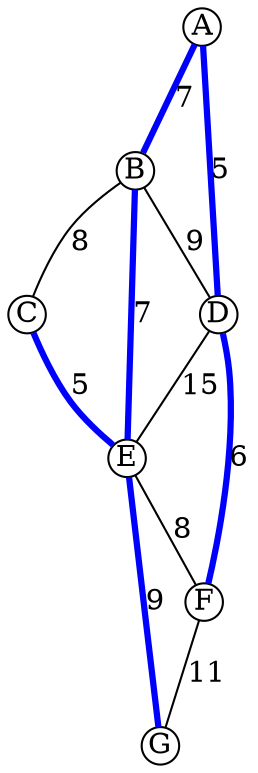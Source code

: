 graph Demo {
      node [height=0.25,width=0.25,fixedsize=true]
      A -- B [label="7", len=1.2, penwidth=3, color="blue"]
      A -- D [label="5", len=1.0, penwidth=3, color="blue"]
      B -- D [label="9", len=1.4]
      B -- C [label="8", len=1.3]
      B -- E [label="7", len=1.2, penwidth=3, color="blue"]
      C -- E [label="5", len=1.0, penwidth=3, color="blue"]
      D -- E [label="15",len=2.0]
      D -- F [label="6", len=1.1, penwidth=3, color="blue"]
      E -- F [label="8", len=1.3]
      E -- G [label="9", len=1.4, penwidth=3, color="blue"]
      F -- G [label="11",len=1.6] 
}
